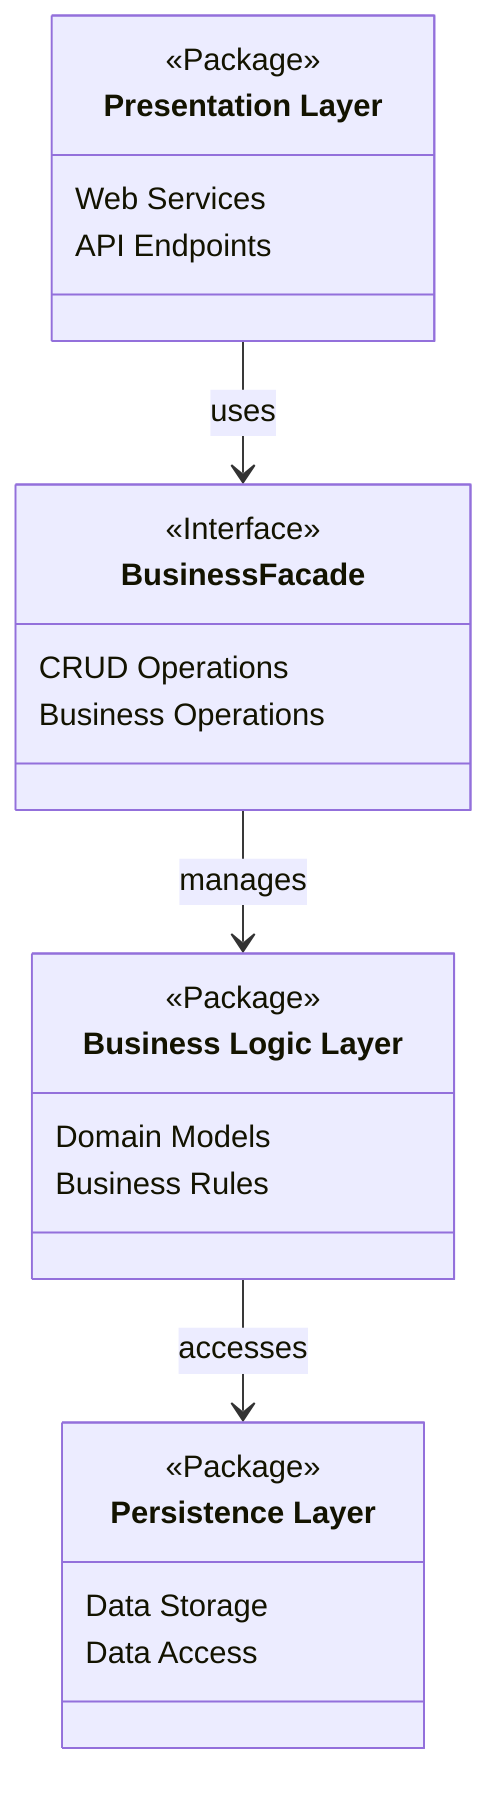 classDiagram
    %% Main Layers
    class PresentationLayer["Presentation Layer"] {
        <<Package>>
        Web Services
        API Endpoints
    }
    class BusinessLogicLayer["Business Logic Layer"] {
        <<Package>>
        Domain Models
        Business Rules
    }
    class PersistenceLayer["Persistence Layer"] {
        <<Package>>
        Data Storage
        Data Access
    }

    %% Facade
    class BusinessFacade {
        <<Interface>>
        CRUD Operations
        Business Operations
    }

    %% Relationships
    PresentationLayer --> BusinessFacade : uses
    BusinessFacade --> BusinessLogicLayer : manages
    BusinessLogicLayer --> PersistenceLayer : accesses